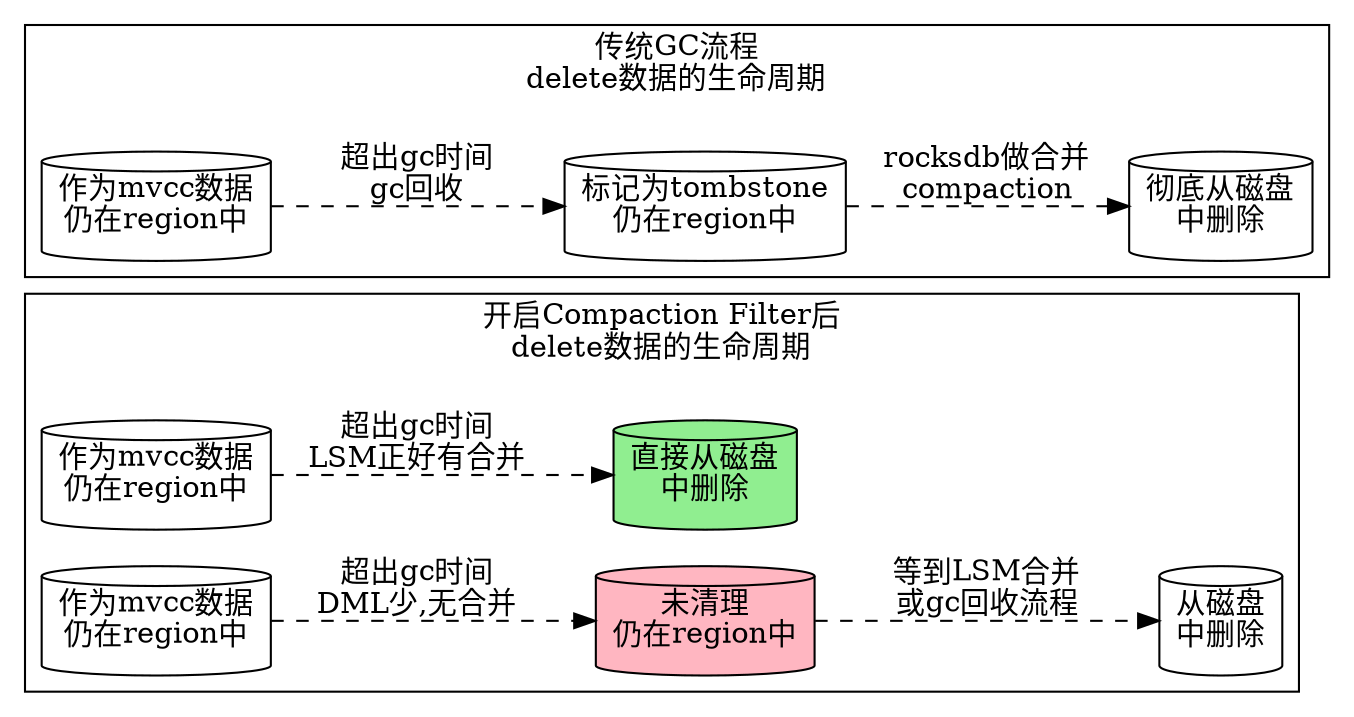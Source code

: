  digraph {

    graph [rankdir="LR"]


    subgraph cluster_t2 {
        label="开启Compaction Filter后\ndelete数据的生命周期\n  "
        t2_mvcc[label="作为mvcc数据\n仍在region中", shape=cylinder];
        t2_clear[label="直接从磁盘\n中删除", shape=cylinder, style=filled, fillcolor=lightgreen];

        t2_mvcc -> t2_clear [label="超出gc时间\nLSM正好有合并", style=dashed];
        // t2_tomb -> t2_clear [label="rocksdb做合并\ncompaction", style=dashed]
        t2_mvcc2[label="作为mvcc数据\n仍在region中", shape=cylinder];
        t2_temp[label="未清理\n仍在region中", shape=cylinder,style=filled, fillcolor=lightpink];
        t2_clear2[label="从磁盘\n中删除", shape=cylinder];
        t2_mvcc2 -> t2_temp [label="超出gc时间\nDML少,无合并", style=dashed];
        t2_temp -> t2_clear2 [label="等到LSM合并\n或gc回收流程", style=dashed];

    }

    subgraph cluster_t1 {
        label="传统GC流程\ndelete数据的生命周期\n  "
        t1_mvcc[label="作为mvcc数据\n仍在region中", shape=cylinder];
        t1_tomb[label="标记为tombstone\n仍在region中", shape=cylinder];
        t1_clear[label="彻底从磁盘\n中删除", shape=cylinder];

        t1_mvcc -> t1_tomb [label="超出gc时间\ngc回收", style=dashed];
        t1_tomb -> t1_clear [label="rocksdb做合并\ncompaction", style=dashed]
    }


}





